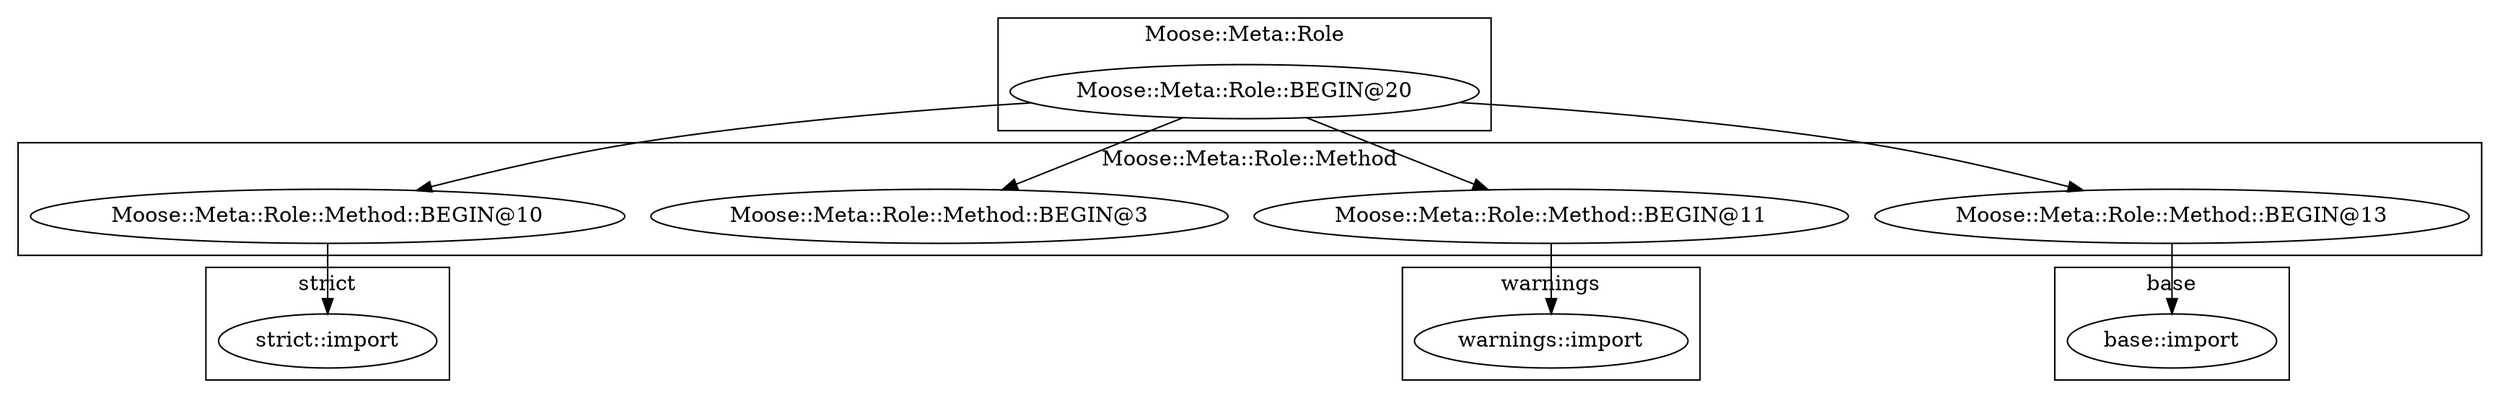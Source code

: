 digraph {
graph [overlap=false]
subgraph cluster_base {
	label="base";
	"base::import";
}
subgraph cluster_warnings {
	label="warnings";
	"warnings::import";
}
subgraph cluster_Moose_Meta_Role {
	label="Moose::Meta::Role";
	"Moose::Meta::Role::BEGIN@20";
}
subgraph cluster_strict {
	label="strict";
	"strict::import";
}
subgraph cluster_Moose_Meta_Role_Method {
	label="Moose::Meta::Role::Method";
	"Moose::Meta::Role::Method::BEGIN@10";
	"Moose::Meta::Role::Method::BEGIN@11";
	"Moose::Meta::Role::Method::BEGIN@3";
	"Moose::Meta::Role::Method::BEGIN@13";
}
"Moose::Meta::Role::BEGIN@20" -> "Moose::Meta::Role::Method::BEGIN@13";
"Moose::Meta::Role::BEGIN@20" -> "Moose::Meta::Role::Method::BEGIN@11";
"Moose::Meta::Role::Method::BEGIN@13" -> "base::import";
"Moose::Meta::Role::Method::BEGIN@11" -> "warnings::import";
"Moose::Meta::Role::Method::BEGIN@10" -> "strict::import";
"Moose::Meta::Role::BEGIN@20" -> "Moose::Meta::Role::Method::BEGIN@3";
"Moose::Meta::Role::BEGIN@20" -> "Moose::Meta::Role::Method::BEGIN@10";
}
